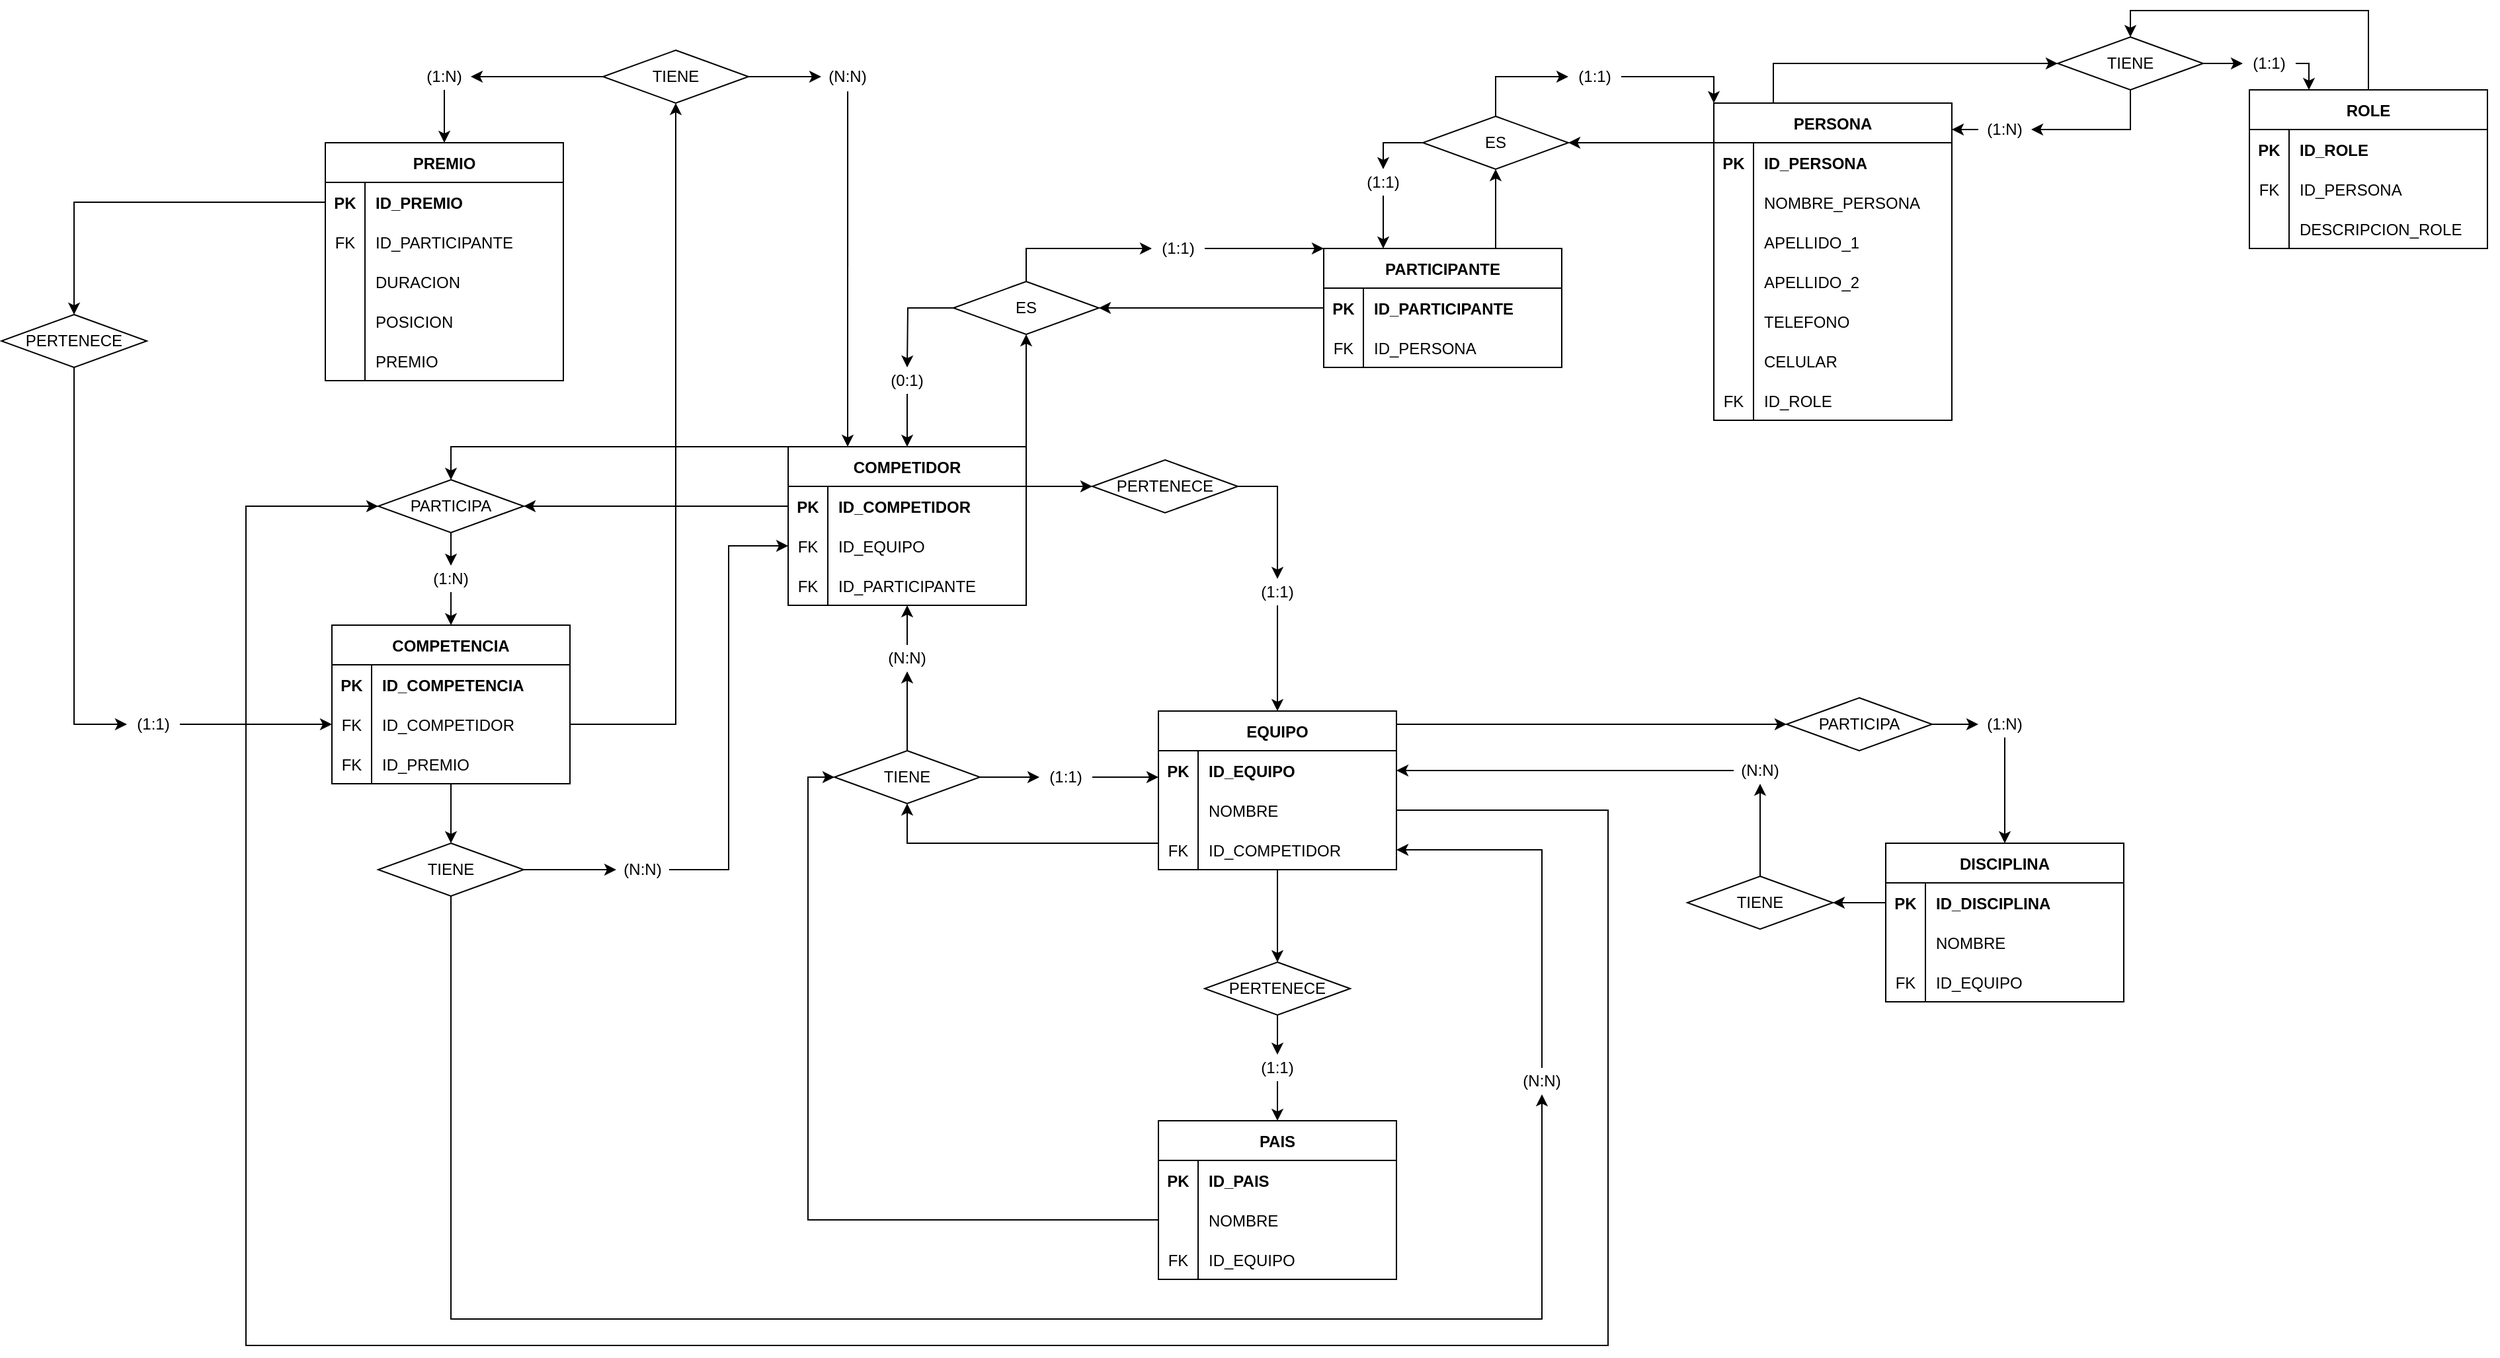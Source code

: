 <mxfile version="13.7.7" type="github">
  <diagram id="R2lEEEUBdFMjLlhIrx00" name="Page-1">
    <mxGraphModel dx="2885" dy="594" grid="1" gridSize="10" guides="1" tooltips="1" connect="1" arrows="1" fold="1" page="1" pageScale="1" pageWidth="850" pageHeight="1100" math="0" shadow="0" extFonts="Permanent Marker^https://fonts.googleapis.com/css?family=Permanent+Marker">
      <root>
        <mxCell id="0" />
        <mxCell id="1" parent="0" />
        <mxCell id="9WwzLHMiDXQMp7vU9lbK-16" style="edgeStyle=orthogonalEdgeStyle;rounded=0;orthogonalLoop=1;jettySize=auto;html=1;exitX=1;exitY=0.5;exitDx=0;exitDy=0;" edge="1" parent="1" source="9WwzLHMiDXQMp7vU9lbK-18" target="9WwzLHMiDXQMp7vU9lbK-20">
          <mxGeometry relative="1" as="geometry" />
        </mxCell>
        <mxCell id="9WwzLHMiDXQMp7vU9lbK-17" style="edgeStyle=orthogonalEdgeStyle;rounded=0;orthogonalLoop=1;jettySize=auto;html=1;entryX=1;entryY=0.5;entryDx=0;entryDy=0;" edge="1" parent="1" source="9WwzLHMiDXQMp7vU9lbK-18" target="9WwzLHMiDXQMp7vU9lbK-59">
          <mxGeometry relative="1" as="geometry">
            <Array as="points">
              <mxPoint x="335" y="130" />
            </Array>
          </mxGeometry>
        </mxCell>
        <mxCell id="9WwzLHMiDXQMp7vU9lbK-18" value="TIENE" style="rhombus;whiteSpace=wrap;html=1;rounded=0;sketch=0;shadow=0;" vertex="1" parent="1">
          <mxGeometry x="280" y="60" width="110" height="40" as="geometry" />
        </mxCell>
        <mxCell id="9WwzLHMiDXQMp7vU9lbK-19" style="edgeStyle=orthogonalEdgeStyle;rounded=0;orthogonalLoop=1;jettySize=auto;html=1;exitX=1;exitY=0.5;exitDx=0;exitDy=0;entryX=0.25;entryY=0;entryDx=0;entryDy=0;" edge="1" parent="1" source="9WwzLHMiDXQMp7vU9lbK-20" target="9WwzLHMiDXQMp7vU9lbK-23">
          <mxGeometry relative="1" as="geometry" />
        </mxCell>
        <mxCell id="9WwzLHMiDXQMp7vU9lbK-20" value="(1:1)" style="text;html=1;strokeColor=none;fillColor=none;align=center;verticalAlign=middle;whiteSpace=wrap;rounded=0;" vertex="1" parent="1">
          <mxGeometry x="420" y="70" width="40" height="20" as="geometry" />
        </mxCell>
        <mxCell id="9WwzLHMiDXQMp7vU9lbK-21" style="edgeStyle=orthogonalEdgeStyle;rounded=0;orthogonalLoop=1;jettySize=auto;html=1;exitX=0.25;exitY=0;exitDx=0;exitDy=0;entryX=0;entryY=0.5;entryDx=0;entryDy=0;" edge="1" parent="1" source="9WwzLHMiDXQMp7vU9lbK-35" target="9WwzLHMiDXQMp7vU9lbK-18">
          <mxGeometry relative="1" as="geometry">
            <mxPoint x="195" y="40" as="sourcePoint" />
            <mxPoint x="375" y="40" as="targetPoint" />
          </mxGeometry>
        </mxCell>
        <mxCell id="9WwzLHMiDXQMp7vU9lbK-22" style="edgeStyle=orthogonalEdgeStyle;rounded=0;orthogonalLoop=1;jettySize=auto;html=1;entryX=0.5;entryY=0;entryDx=0;entryDy=0;" edge="1" parent="1" source="9WwzLHMiDXQMp7vU9lbK-23" target="9WwzLHMiDXQMp7vU9lbK-18">
          <mxGeometry relative="1" as="geometry">
            <Array as="points">
              <mxPoint x="515" y="40" />
              <mxPoint x="335" y="40" />
            </Array>
          </mxGeometry>
        </mxCell>
        <mxCell id="9WwzLHMiDXQMp7vU9lbK-23" value="ROLE" style="shape=table;startSize=30;container=1;collapsible=1;childLayout=tableLayout;fixedRows=1;rowLines=0;fontStyle=1;align=center;resizeLast=1;" vertex="1" parent="1">
          <mxGeometry x="425" y="100" width="180" height="120" as="geometry" />
        </mxCell>
        <mxCell id="9WwzLHMiDXQMp7vU9lbK-24" value="" style="shape=partialRectangle;collapsible=0;dropTarget=0;pointerEvents=0;fillColor=none;top=0;left=0;bottom=1;right=0;points=[[0,0.5],[1,0.5]];portConstraint=eastwest;spacing=0;strokeColor=none;" vertex="1" parent="9WwzLHMiDXQMp7vU9lbK-23">
          <mxGeometry y="30" width="180" height="30" as="geometry" />
        </mxCell>
        <mxCell id="9WwzLHMiDXQMp7vU9lbK-25" value="PK" style="shape=partialRectangle;connectable=0;fillColor=none;top=0;left=0;bottom=0;right=0;fontStyle=1;overflow=hidden;" vertex="1" parent="9WwzLHMiDXQMp7vU9lbK-24">
          <mxGeometry width="30" height="30" as="geometry" />
        </mxCell>
        <mxCell id="9WwzLHMiDXQMp7vU9lbK-26" value="ID_ROLE" style="shape=partialRectangle;connectable=0;fillColor=none;top=0;left=0;bottom=0;right=0;align=left;spacingLeft=6;fontStyle=1;overflow=hidden;verticalAlign=middle;" vertex="1" parent="9WwzLHMiDXQMp7vU9lbK-24">
          <mxGeometry x="30" width="150" height="30" as="geometry" />
        </mxCell>
        <mxCell id="9WwzLHMiDXQMp7vU9lbK-27" value="" style="shape=partialRectangle;collapsible=0;dropTarget=0;pointerEvents=0;fillColor=none;top=0;left=0;bottom=0;right=0;points=[[0,0.5],[1,0.5]];portConstraint=eastwest;" vertex="1" parent="9WwzLHMiDXQMp7vU9lbK-23">
          <mxGeometry y="60" width="180" height="30" as="geometry" />
        </mxCell>
        <mxCell id="9WwzLHMiDXQMp7vU9lbK-28" value="FK" style="shape=partialRectangle;connectable=0;fillColor=none;top=0;left=0;bottom=0;right=0;editable=1;overflow=hidden;" vertex="1" parent="9WwzLHMiDXQMp7vU9lbK-27">
          <mxGeometry width="30" height="30" as="geometry" />
        </mxCell>
        <mxCell id="9WwzLHMiDXQMp7vU9lbK-29" value="ID_PERSONA" style="shape=partialRectangle;connectable=0;fillColor=none;top=0;left=0;bottom=0;right=0;align=left;spacingLeft=6;overflow=hidden;" vertex="1" parent="9WwzLHMiDXQMp7vU9lbK-27">
          <mxGeometry x="30" width="150" height="30" as="geometry" />
        </mxCell>
        <mxCell id="9WwzLHMiDXQMp7vU9lbK-30" value="" style="shape=partialRectangle;collapsible=0;dropTarget=0;pointerEvents=0;fillColor=none;top=0;left=0;bottom=0;right=0;points=[[0,0.5],[1,0.5]];portConstraint=eastwest;" vertex="1" parent="9WwzLHMiDXQMp7vU9lbK-23">
          <mxGeometry y="90" width="180" height="30" as="geometry" />
        </mxCell>
        <mxCell id="9WwzLHMiDXQMp7vU9lbK-31" value="" style="shape=partialRectangle;connectable=0;fillColor=none;top=0;left=0;bottom=0;right=0;editable=1;overflow=hidden;" vertex="1" parent="9WwzLHMiDXQMp7vU9lbK-30">
          <mxGeometry width="30" height="30" as="geometry" />
        </mxCell>
        <mxCell id="9WwzLHMiDXQMp7vU9lbK-32" value="DESCRIPCION_ROLE" style="shape=partialRectangle;connectable=0;fillColor=none;top=0;left=0;bottom=0;right=0;align=left;spacingLeft=6;overflow=hidden;" vertex="1" parent="9WwzLHMiDXQMp7vU9lbK-30">
          <mxGeometry x="30" width="150" height="30" as="geometry" />
        </mxCell>
        <mxCell id="9WwzLHMiDXQMp7vU9lbK-33" style="edgeStyle=orthogonalEdgeStyle;rounded=0;orthogonalLoop=1;jettySize=auto;html=1;exitX=1;exitY=0.5;exitDx=0;exitDy=0;" edge="1" parent="9WwzLHMiDXQMp7vU9lbK-23" source="9WwzLHMiDXQMp7vU9lbK-30" target="9WwzLHMiDXQMp7vU9lbK-30">
          <mxGeometry relative="1" as="geometry" />
        </mxCell>
        <mxCell id="9WwzLHMiDXQMp7vU9lbK-35" value="PERSONA" style="shape=table;startSize=30;container=1;collapsible=1;childLayout=tableLayout;fixedRows=1;rowLines=0;fontStyle=1;align=center;resizeLast=1;" vertex="1" parent="1">
          <mxGeometry x="20" y="110" width="180" height="240" as="geometry" />
        </mxCell>
        <mxCell id="9WwzLHMiDXQMp7vU9lbK-36" value="" style="shape=partialRectangle;collapsible=0;dropTarget=0;pointerEvents=0;fillColor=none;top=0;left=0;bottom=1;right=0;points=[[0,0.5],[1,0.5]];portConstraint=eastwest;spacing=0;strokeColor=none;" vertex="1" parent="9WwzLHMiDXQMp7vU9lbK-35">
          <mxGeometry y="30" width="180" height="30" as="geometry" />
        </mxCell>
        <mxCell id="9WwzLHMiDXQMp7vU9lbK-37" value="PK" style="shape=partialRectangle;connectable=0;fillColor=none;top=0;left=0;bottom=0;right=0;fontStyle=1;overflow=hidden;" vertex="1" parent="9WwzLHMiDXQMp7vU9lbK-36">
          <mxGeometry width="30" height="30" as="geometry" />
        </mxCell>
        <mxCell id="9WwzLHMiDXQMp7vU9lbK-38" value="ID_PERSONA" style="shape=partialRectangle;connectable=0;fillColor=none;top=0;left=0;bottom=0;right=0;align=left;spacingLeft=6;fontStyle=1;overflow=hidden;verticalAlign=middle;" vertex="1" parent="9WwzLHMiDXQMp7vU9lbK-36">
          <mxGeometry x="30" width="150" height="30" as="geometry" />
        </mxCell>
        <mxCell id="9WwzLHMiDXQMp7vU9lbK-39" value="" style="shape=partialRectangle;collapsible=0;dropTarget=0;pointerEvents=0;fillColor=none;top=0;left=0;bottom=0;right=0;points=[[0,0.5],[1,0.5]];portConstraint=eastwest;" vertex="1" parent="9WwzLHMiDXQMp7vU9lbK-35">
          <mxGeometry y="60" width="180" height="30" as="geometry" />
        </mxCell>
        <mxCell id="9WwzLHMiDXQMp7vU9lbK-40" value="" style="shape=partialRectangle;connectable=0;fillColor=none;top=0;left=0;bottom=0;right=0;editable=1;overflow=hidden;" vertex="1" parent="9WwzLHMiDXQMp7vU9lbK-39">
          <mxGeometry width="30" height="30" as="geometry" />
        </mxCell>
        <mxCell id="9WwzLHMiDXQMp7vU9lbK-41" value="NOMBRE_PERSONA" style="shape=partialRectangle;connectable=0;fillColor=none;top=0;left=0;bottom=0;right=0;align=left;spacingLeft=6;overflow=hidden;" vertex="1" parent="9WwzLHMiDXQMp7vU9lbK-39">
          <mxGeometry x="30" width="150" height="30" as="geometry" />
        </mxCell>
        <mxCell id="9WwzLHMiDXQMp7vU9lbK-42" value="" style="shape=partialRectangle;collapsible=0;dropTarget=0;pointerEvents=0;fillColor=none;top=0;left=0;bottom=0;right=0;points=[[0,0.5],[1,0.5]];portConstraint=eastwest;" vertex="1" parent="9WwzLHMiDXQMp7vU9lbK-35">
          <mxGeometry y="90" width="180" height="30" as="geometry" />
        </mxCell>
        <mxCell id="9WwzLHMiDXQMp7vU9lbK-43" value="" style="shape=partialRectangle;connectable=0;fillColor=none;top=0;left=0;bottom=0;right=0;editable=1;overflow=hidden;" vertex="1" parent="9WwzLHMiDXQMp7vU9lbK-42">
          <mxGeometry width="30" height="30" as="geometry" />
        </mxCell>
        <mxCell id="9WwzLHMiDXQMp7vU9lbK-44" value="APELLIDO_1" style="shape=partialRectangle;connectable=0;fillColor=none;top=0;left=0;bottom=0;right=0;align=left;spacingLeft=6;overflow=hidden;" vertex="1" parent="9WwzLHMiDXQMp7vU9lbK-42">
          <mxGeometry x="30" width="150" height="30" as="geometry" />
        </mxCell>
        <mxCell id="9WwzLHMiDXQMp7vU9lbK-45" style="edgeStyle=orthogonalEdgeStyle;rounded=0;orthogonalLoop=1;jettySize=auto;html=1;exitX=1;exitY=0.5;exitDx=0;exitDy=0;" edge="1" parent="9WwzLHMiDXQMp7vU9lbK-35" source="9WwzLHMiDXQMp7vU9lbK-42" target="9WwzLHMiDXQMp7vU9lbK-42">
          <mxGeometry relative="1" as="geometry" />
        </mxCell>
        <mxCell id="9WwzLHMiDXQMp7vU9lbK-46" value="" style="shape=partialRectangle;collapsible=0;dropTarget=0;pointerEvents=0;fillColor=none;top=0;left=0;bottom=0;right=0;points=[[0,0.5],[1,0.5]];portConstraint=eastwest;" vertex="1" parent="9WwzLHMiDXQMp7vU9lbK-35">
          <mxGeometry y="120" width="180" height="30" as="geometry" />
        </mxCell>
        <mxCell id="9WwzLHMiDXQMp7vU9lbK-47" value="" style="shape=partialRectangle;connectable=0;fillColor=none;top=0;left=0;bottom=0;right=0;editable=1;overflow=hidden;" vertex="1" parent="9WwzLHMiDXQMp7vU9lbK-46">
          <mxGeometry width="30" height="30" as="geometry" />
        </mxCell>
        <mxCell id="9WwzLHMiDXQMp7vU9lbK-48" value="APELLIDO_2" style="shape=partialRectangle;connectable=0;fillColor=none;top=0;left=0;bottom=0;right=0;align=left;spacingLeft=6;overflow=hidden;" vertex="1" parent="9WwzLHMiDXQMp7vU9lbK-46">
          <mxGeometry x="30" width="150" height="30" as="geometry" />
        </mxCell>
        <mxCell id="9WwzLHMiDXQMp7vU9lbK-49" value="" style="shape=partialRectangle;collapsible=0;dropTarget=0;pointerEvents=0;fillColor=none;top=0;left=0;bottom=0;right=0;points=[[0,0.5],[1,0.5]];portConstraint=eastwest;" vertex="1" parent="9WwzLHMiDXQMp7vU9lbK-35">
          <mxGeometry y="150" width="180" height="30" as="geometry" />
        </mxCell>
        <mxCell id="9WwzLHMiDXQMp7vU9lbK-50" value="" style="shape=partialRectangle;connectable=0;fillColor=none;top=0;left=0;bottom=0;right=0;editable=1;overflow=hidden;" vertex="1" parent="9WwzLHMiDXQMp7vU9lbK-49">
          <mxGeometry width="30" height="30" as="geometry" />
        </mxCell>
        <mxCell id="9WwzLHMiDXQMp7vU9lbK-51" value="TELEFONO" style="shape=partialRectangle;connectable=0;fillColor=none;top=0;left=0;bottom=0;right=0;align=left;spacingLeft=6;overflow=hidden;" vertex="1" parent="9WwzLHMiDXQMp7vU9lbK-49">
          <mxGeometry x="30" width="150" height="30" as="geometry" />
        </mxCell>
        <mxCell id="9WwzLHMiDXQMp7vU9lbK-52" value="" style="shape=partialRectangle;collapsible=0;dropTarget=0;pointerEvents=0;fillColor=none;top=0;left=0;bottom=0;right=0;points=[[0,0.5],[1,0.5]];portConstraint=eastwest;" vertex="1" parent="9WwzLHMiDXQMp7vU9lbK-35">
          <mxGeometry y="180" width="180" height="30" as="geometry" />
        </mxCell>
        <mxCell id="9WwzLHMiDXQMp7vU9lbK-53" value="" style="shape=partialRectangle;connectable=0;fillColor=none;top=0;left=0;bottom=0;right=0;editable=1;overflow=hidden;" vertex="1" parent="9WwzLHMiDXQMp7vU9lbK-52">
          <mxGeometry width="30" height="30" as="geometry" />
        </mxCell>
        <mxCell id="9WwzLHMiDXQMp7vU9lbK-54" value="CELULAR" style="shape=partialRectangle;connectable=0;fillColor=none;top=0;left=0;bottom=0;right=0;align=left;spacingLeft=6;overflow=hidden;" vertex="1" parent="9WwzLHMiDXQMp7vU9lbK-52">
          <mxGeometry x="30" width="150" height="30" as="geometry" />
        </mxCell>
        <mxCell id="9WwzLHMiDXQMp7vU9lbK-55" value="" style="shape=partialRectangle;collapsible=0;dropTarget=0;pointerEvents=0;fillColor=none;top=0;left=0;bottom=0;right=0;points=[[0,0.5],[1,0.5]];portConstraint=eastwest;" vertex="1" parent="9WwzLHMiDXQMp7vU9lbK-35">
          <mxGeometry y="210" width="180" height="30" as="geometry" />
        </mxCell>
        <mxCell id="9WwzLHMiDXQMp7vU9lbK-56" value="FK" style="shape=partialRectangle;connectable=0;fillColor=none;top=0;left=0;bottom=0;right=0;editable=1;overflow=hidden;" vertex="1" parent="9WwzLHMiDXQMp7vU9lbK-55">
          <mxGeometry width="30" height="30" as="geometry" />
        </mxCell>
        <mxCell id="9WwzLHMiDXQMp7vU9lbK-57" value="ID_ROLE" style="shape=partialRectangle;connectable=0;fillColor=none;top=0;left=0;bottom=0;right=0;align=left;spacingLeft=6;overflow=hidden;" vertex="1" parent="9WwzLHMiDXQMp7vU9lbK-55">
          <mxGeometry x="30" width="150" height="30" as="geometry" />
        </mxCell>
        <mxCell id="9WwzLHMiDXQMp7vU9lbK-58" style="edgeStyle=orthogonalEdgeStyle;rounded=0;orthogonalLoop=1;jettySize=auto;html=1;entryX=0.998;entryY=0.084;entryDx=0;entryDy=0;entryPerimeter=0;" edge="1" parent="1" source="9WwzLHMiDXQMp7vU9lbK-59" target="9WwzLHMiDXQMp7vU9lbK-35">
          <mxGeometry relative="1" as="geometry" />
        </mxCell>
        <mxCell id="9WwzLHMiDXQMp7vU9lbK-59" value="(1:N)" style="text;html=1;strokeColor=none;fillColor=none;align=center;verticalAlign=middle;whiteSpace=wrap;rounded=0;" vertex="1" parent="1">
          <mxGeometry x="220" y="120" width="40" height="20" as="geometry" />
        </mxCell>
        <mxCell id="9WwzLHMiDXQMp7vU9lbK-433" style="edgeStyle=orthogonalEdgeStyle;rounded=0;orthogonalLoop=1;jettySize=auto;html=1;entryX=0;entryY=0.5;entryDx=0;entryDy=0;" edge="1" parent="1" source="9WwzLHMiDXQMp7vU9lbK-429" target="9WwzLHMiDXQMp7vU9lbK-432">
          <mxGeometry relative="1" as="geometry" />
        </mxCell>
        <mxCell id="9WwzLHMiDXQMp7vU9lbK-436" style="edgeStyle=orthogonalEdgeStyle;rounded=0;orthogonalLoop=1;jettySize=auto;html=1;exitX=0;exitY=0.5;exitDx=0;exitDy=0;entryX=0.5;entryY=0;entryDx=0;entryDy=0;" edge="1" parent="1" source="9WwzLHMiDXQMp7vU9lbK-429" target="9WwzLHMiDXQMp7vU9lbK-435">
          <mxGeometry relative="1" as="geometry">
            <Array as="points">
              <mxPoint x="-230" y="140" />
              <mxPoint x="-230" y="160" />
            </Array>
          </mxGeometry>
        </mxCell>
        <mxCell id="9WwzLHMiDXQMp7vU9lbK-429" value="ES" style="rhombus;whiteSpace=wrap;html=1;rounded=0;sketch=0;shadow=0;" vertex="1" parent="1">
          <mxGeometry x="-200" y="120" width="110" height="40" as="geometry" />
        </mxCell>
        <mxCell id="9WwzLHMiDXQMp7vU9lbK-431" style="edgeStyle=orthogonalEdgeStyle;rounded=0;orthogonalLoop=1;jettySize=auto;html=1;exitX=0.5;exitY=0;exitDx=0;exitDy=0;entryX=0.5;entryY=1;entryDx=0;entryDy=0;" edge="1" parent="1" source="9WwzLHMiDXQMp7vU9lbK-379" target="9WwzLHMiDXQMp7vU9lbK-429">
          <mxGeometry relative="1" as="geometry">
            <Array as="points">
              <mxPoint x="-145" y="220" />
            </Array>
          </mxGeometry>
        </mxCell>
        <mxCell id="9WwzLHMiDXQMp7vU9lbK-434" style="edgeStyle=orthogonalEdgeStyle;rounded=0;orthogonalLoop=1;jettySize=auto;html=1;exitX=1;exitY=0.5;exitDx=0;exitDy=0;entryX=0;entryY=0;entryDx=0;entryDy=0;" edge="1" parent="1" source="9WwzLHMiDXQMp7vU9lbK-432" target="9WwzLHMiDXQMp7vU9lbK-35">
          <mxGeometry relative="1" as="geometry">
            <mxPoint x="-40" y="120" as="targetPoint" />
            <Array as="points">
              <mxPoint x="20" y="90" />
            </Array>
          </mxGeometry>
        </mxCell>
        <mxCell id="9WwzLHMiDXQMp7vU9lbK-432" value="(1:1)" style="text;html=1;strokeColor=none;fillColor=none;align=center;verticalAlign=middle;whiteSpace=wrap;rounded=0;" vertex="1" parent="1">
          <mxGeometry x="-90" y="80" width="40" height="20" as="geometry" />
        </mxCell>
        <mxCell id="9WwzLHMiDXQMp7vU9lbK-531" style="edgeStyle=orthogonalEdgeStyle;rounded=0;orthogonalLoop=1;jettySize=auto;html=1;exitX=0;exitY=0;exitDx=0;exitDy=0;entryX=0.5;entryY=0;entryDx=0;entryDy=0;" edge="1" parent="1" source="9WwzLHMiDXQMp7vU9lbK-332" target="9WwzLHMiDXQMp7vU9lbK-488">
          <mxGeometry relative="1" as="geometry">
            <Array as="points">
              <mxPoint x="-935" y="370" />
            </Array>
          </mxGeometry>
        </mxCell>
        <mxCell id="9WwzLHMiDXQMp7vU9lbK-379" value="PARTICIPANTE" style="shape=table;startSize=30;container=1;collapsible=1;childLayout=tableLayout;fixedRows=1;rowLines=0;fontStyle=1;align=center;resizeLast=1;" vertex="1" parent="1">
          <mxGeometry x="-275" y="220" width="180" height="90" as="geometry" />
        </mxCell>
        <mxCell id="9WwzLHMiDXQMp7vU9lbK-380" value="" style="shape=partialRectangle;collapsible=0;dropTarget=0;pointerEvents=0;fillColor=none;top=0;left=0;bottom=1;right=0;points=[[0,0.5],[1,0.5]];portConstraint=eastwest;spacing=0;strokeColor=none;" vertex="1" parent="9WwzLHMiDXQMp7vU9lbK-379">
          <mxGeometry y="30" width="180" height="30" as="geometry" />
        </mxCell>
        <mxCell id="9WwzLHMiDXQMp7vU9lbK-381" value="PK" style="shape=partialRectangle;connectable=0;fillColor=none;top=0;left=0;bottom=0;right=0;fontStyle=1;overflow=hidden;" vertex="1" parent="9WwzLHMiDXQMp7vU9lbK-380">
          <mxGeometry width="30" height="30" as="geometry" />
        </mxCell>
        <mxCell id="9WwzLHMiDXQMp7vU9lbK-382" value="ID_PARTICIPANTE" style="shape=partialRectangle;connectable=0;fillColor=none;top=0;left=0;bottom=0;right=0;align=left;spacingLeft=6;fontStyle=1;overflow=hidden;verticalAlign=middle;" vertex="1" parent="9WwzLHMiDXQMp7vU9lbK-380">
          <mxGeometry x="30" width="150" height="30" as="geometry" />
        </mxCell>
        <mxCell id="9WwzLHMiDXQMp7vU9lbK-386" style="edgeStyle=orthogonalEdgeStyle;rounded=0;orthogonalLoop=1;jettySize=auto;html=1;exitX=1;exitY=0.5;exitDx=0;exitDy=0;" edge="1" parent="9WwzLHMiDXQMp7vU9lbK-379">
          <mxGeometry relative="1" as="geometry">
            <mxPoint x="180" y="105" as="sourcePoint" />
            <mxPoint x="180" y="105" as="targetPoint" />
          </mxGeometry>
        </mxCell>
        <mxCell id="9WwzLHMiDXQMp7vU9lbK-387" value="" style="shape=partialRectangle;collapsible=0;dropTarget=0;pointerEvents=0;fillColor=none;top=0;left=0;bottom=0;right=0;points=[[0,0.5],[1,0.5]];portConstraint=eastwest;" vertex="1" parent="9WwzLHMiDXQMp7vU9lbK-379">
          <mxGeometry y="60" width="180" height="30" as="geometry" />
        </mxCell>
        <mxCell id="9WwzLHMiDXQMp7vU9lbK-388" value="FK" style="shape=partialRectangle;connectable=0;fillColor=none;top=0;left=0;bottom=0;right=0;editable=1;overflow=hidden;" vertex="1" parent="9WwzLHMiDXQMp7vU9lbK-387">
          <mxGeometry width="30" height="30" as="geometry" />
        </mxCell>
        <mxCell id="9WwzLHMiDXQMp7vU9lbK-389" value="ID_PERSONA" style="shape=partialRectangle;connectable=0;fillColor=none;top=0;left=0;bottom=0;right=0;align=left;spacingLeft=6;overflow=hidden;" vertex="1" parent="9WwzLHMiDXQMp7vU9lbK-387">
          <mxGeometry x="30" width="150" height="30" as="geometry" />
        </mxCell>
        <mxCell id="9WwzLHMiDXQMp7vU9lbK-536" style="edgeStyle=orthogonalEdgeStyle;rounded=0;orthogonalLoop=1;jettySize=auto;html=1;exitX=1;exitY=0;exitDx=0;exitDy=0;entryX=0.5;entryY=1;entryDx=0;entryDy=0;" edge="1" parent="1" source="9WwzLHMiDXQMp7vU9lbK-332" target="9WwzLHMiDXQMp7vU9lbK-466">
          <mxGeometry relative="1" as="geometry" />
        </mxCell>
        <mxCell id="9WwzLHMiDXQMp7vU9lbK-332" value="COMPETIDOR" style="shape=table;startSize=30;container=1;collapsible=1;childLayout=tableLayout;fixedRows=1;rowLines=0;fontStyle=1;align=center;resizeLast=1;" vertex="1" parent="1">
          <mxGeometry x="-680" y="370" width="180" height="120" as="geometry" />
        </mxCell>
        <mxCell id="9WwzLHMiDXQMp7vU9lbK-333" value="" style="shape=partialRectangle;collapsible=0;dropTarget=0;pointerEvents=0;fillColor=none;top=0;left=0;bottom=1;right=0;points=[[0,0.5],[1,0.5]];portConstraint=eastwest;spacing=0;strokeColor=none;" vertex="1" parent="9WwzLHMiDXQMp7vU9lbK-332">
          <mxGeometry y="30" width="180" height="30" as="geometry" />
        </mxCell>
        <mxCell id="9WwzLHMiDXQMp7vU9lbK-334" value="PK" style="shape=partialRectangle;connectable=0;fillColor=none;top=0;left=0;bottom=0;right=0;fontStyle=1;overflow=hidden;" vertex="1" parent="9WwzLHMiDXQMp7vU9lbK-333">
          <mxGeometry width="30" height="30" as="geometry" />
        </mxCell>
        <mxCell id="9WwzLHMiDXQMp7vU9lbK-335" value="ID_COMPETIDOR" style="shape=partialRectangle;connectable=0;fillColor=none;top=0;left=0;bottom=0;right=0;align=left;spacingLeft=6;fontStyle=1;overflow=hidden;verticalAlign=middle;" vertex="1" parent="9WwzLHMiDXQMp7vU9lbK-333">
          <mxGeometry x="30" width="150" height="30" as="geometry" />
        </mxCell>
        <mxCell id="9WwzLHMiDXQMp7vU9lbK-336" value="" style="shape=partialRectangle;collapsible=0;dropTarget=0;pointerEvents=0;fillColor=none;top=0;left=0;bottom=0;right=0;points=[[0,0.5],[1,0.5]];portConstraint=eastwest;" vertex="1" parent="9WwzLHMiDXQMp7vU9lbK-332">
          <mxGeometry y="60" width="180" height="30" as="geometry" />
        </mxCell>
        <mxCell id="9WwzLHMiDXQMp7vU9lbK-337" value="FK" style="shape=partialRectangle;connectable=0;fillColor=none;top=0;left=0;bottom=0;right=0;editable=1;overflow=hidden;" vertex="1" parent="9WwzLHMiDXQMp7vU9lbK-336">
          <mxGeometry width="30" height="30" as="geometry" />
        </mxCell>
        <mxCell id="9WwzLHMiDXQMp7vU9lbK-338" value="ID_EQUIPO" style="shape=partialRectangle;connectable=0;fillColor=none;top=0;left=0;bottom=0;right=0;align=left;spacingLeft=6;overflow=hidden;" vertex="1" parent="9WwzLHMiDXQMp7vU9lbK-336">
          <mxGeometry x="30" width="150" height="30" as="geometry" />
        </mxCell>
        <mxCell id="9WwzLHMiDXQMp7vU9lbK-339" value="" style="shape=partialRectangle;collapsible=0;dropTarget=0;pointerEvents=0;fillColor=none;top=0;left=0;bottom=0;right=0;points=[[0,0.5],[1,0.5]];portConstraint=eastwest;" vertex="1" parent="9WwzLHMiDXQMp7vU9lbK-332">
          <mxGeometry y="90" width="180" height="30" as="geometry" />
        </mxCell>
        <mxCell id="9WwzLHMiDXQMp7vU9lbK-340" value="FK" style="shape=partialRectangle;connectable=0;fillColor=none;top=0;left=0;bottom=0;right=0;editable=1;overflow=hidden;" vertex="1" parent="9WwzLHMiDXQMp7vU9lbK-339">
          <mxGeometry width="30" height="30" as="geometry" />
        </mxCell>
        <mxCell id="9WwzLHMiDXQMp7vU9lbK-341" value="ID_PARTICIPANTE" style="shape=partialRectangle;connectable=0;fillColor=none;top=0;left=0;bottom=0;right=0;align=left;spacingLeft=6;overflow=hidden;" vertex="1" parent="9WwzLHMiDXQMp7vU9lbK-339">
          <mxGeometry x="30" width="150" height="30" as="geometry" />
        </mxCell>
        <mxCell id="9WwzLHMiDXQMp7vU9lbK-342" style="edgeStyle=orthogonalEdgeStyle;rounded=0;orthogonalLoop=1;jettySize=auto;html=1;exitX=1;exitY=0.5;exitDx=0;exitDy=0;" edge="1" parent="9WwzLHMiDXQMp7vU9lbK-332" source="9WwzLHMiDXQMp7vU9lbK-339" target="9WwzLHMiDXQMp7vU9lbK-339">
          <mxGeometry relative="1" as="geometry" />
        </mxCell>
        <mxCell id="9WwzLHMiDXQMp7vU9lbK-495" style="edgeStyle=orthogonalEdgeStyle;rounded=0;orthogonalLoop=1;jettySize=auto;html=1;entryX=0.5;entryY=0;entryDx=0;entryDy=0;" edge="1" parent="1" source="9WwzLHMiDXQMp7vU9lbK-390" target="9WwzLHMiDXQMp7vU9lbK-494">
          <mxGeometry relative="1" as="geometry" />
        </mxCell>
        <mxCell id="9WwzLHMiDXQMp7vU9lbK-390" value="COMPETENCIA" style="shape=table;startSize=30;container=1;collapsible=1;childLayout=tableLayout;fixedRows=1;rowLines=0;fontStyle=1;align=center;resizeLast=1;" vertex="1" parent="1">
          <mxGeometry x="-1025" y="505" width="180" height="120" as="geometry" />
        </mxCell>
        <mxCell id="9WwzLHMiDXQMp7vU9lbK-391" value="" style="shape=partialRectangle;collapsible=0;dropTarget=0;pointerEvents=0;fillColor=none;top=0;left=0;bottom=1;right=0;points=[[0,0.5],[1,0.5]];portConstraint=eastwest;spacing=0;strokeColor=none;" vertex="1" parent="9WwzLHMiDXQMp7vU9lbK-390">
          <mxGeometry y="30" width="180" height="30" as="geometry" />
        </mxCell>
        <mxCell id="9WwzLHMiDXQMp7vU9lbK-392" value="PK" style="shape=partialRectangle;connectable=0;fillColor=none;top=0;left=0;bottom=0;right=0;fontStyle=1;overflow=hidden;" vertex="1" parent="9WwzLHMiDXQMp7vU9lbK-391">
          <mxGeometry width="30" height="30" as="geometry" />
        </mxCell>
        <mxCell id="9WwzLHMiDXQMp7vU9lbK-393" value="ID_COMPETENCIA" style="shape=partialRectangle;connectable=0;fillColor=none;top=0;left=0;bottom=0;right=0;align=left;spacingLeft=6;fontStyle=1;overflow=hidden;verticalAlign=middle;" vertex="1" parent="9WwzLHMiDXQMp7vU9lbK-391">
          <mxGeometry x="30" width="150" height="30" as="geometry" />
        </mxCell>
        <mxCell id="9WwzLHMiDXQMp7vU9lbK-394" value="" style="shape=partialRectangle;collapsible=0;dropTarget=0;pointerEvents=0;fillColor=none;top=0;left=0;bottom=0;right=0;points=[[0,0.5],[1,0.5]];portConstraint=eastwest;" vertex="1" parent="9WwzLHMiDXQMp7vU9lbK-390">
          <mxGeometry y="60" width="180" height="30" as="geometry" />
        </mxCell>
        <mxCell id="9WwzLHMiDXQMp7vU9lbK-395" value="FK" style="shape=partialRectangle;connectable=0;fillColor=none;top=0;left=0;bottom=0;right=0;editable=1;overflow=hidden;" vertex="1" parent="9WwzLHMiDXQMp7vU9lbK-394">
          <mxGeometry width="30" height="30" as="geometry" />
        </mxCell>
        <mxCell id="9WwzLHMiDXQMp7vU9lbK-396" value="ID_COMPETIDOR" style="shape=partialRectangle;connectable=0;fillColor=none;top=0;left=0;bottom=0;right=0;align=left;spacingLeft=6;overflow=hidden;" vertex="1" parent="9WwzLHMiDXQMp7vU9lbK-394">
          <mxGeometry x="30" width="150" height="30" as="geometry" />
        </mxCell>
        <mxCell id="9WwzLHMiDXQMp7vU9lbK-397" style="edgeStyle=orthogonalEdgeStyle;rounded=0;orthogonalLoop=1;jettySize=auto;html=1;exitX=1;exitY=0.5;exitDx=0;exitDy=0;" edge="1" parent="9WwzLHMiDXQMp7vU9lbK-390">
          <mxGeometry relative="1" as="geometry">
            <mxPoint x="180" y="105" as="sourcePoint" />
            <mxPoint x="180" y="105" as="targetPoint" />
          </mxGeometry>
        </mxCell>
        <mxCell id="9WwzLHMiDXQMp7vU9lbK-532" value="" style="shape=partialRectangle;collapsible=0;dropTarget=0;pointerEvents=0;fillColor=none;top=0;left=0;bottom=0;right=0;points=[[0,0.5],[1,0.5]];portConstraint=eastwest;" vertex="1" parent="9WwzLHMiDXQMp7vU9lbK-390">
          <mxGeometry y="90" width="180" height="30" as="geometry" />
        </mxCell>
        <mxCell id="9WwzLHMiDXQMp7vU9lbK-533" value="FK" style="shape=partialRectangle;connectable=0;fillColor=none;top=0;left=0;bottom=0;right=0;editable=1;overflow=hidden;" vertex="1" parent="9WwzLHMiDXQMp7vU9lbK-532">
          <mxGeometry width="30" height="30" as="geometry" />
        </mxCell>
        <mxCell id="9WwzLHMiDXQMp7vU9lbK-534" value="ID_PREMIO" style="shape=partialRectangle;connectable=0;fillColor=none;top=0;left=0;bottom=0;right=0;align=left;spacingLeft=6;overflow=hidden;" vertex="1" parent="9WwzLHMiDXQMp7vU9lbK-532">
          <mxGeometry x="30" width="150" height="30" as="geometry" />
        </mxCell>
        <mxCell id="9WwzLHMiDXQMp7vU9lbK-437" style="edgeStyle=orthogonalEdgeStyle;rounded=0;orthogonalLoop=1;jettySize=auto;html=1;exitX=0.5;exitY=1;exitDx=0;exitDy=0;" edge="1" parent="1" source="9WwzLHMiDXQMp7vU9lbK-435">
          <mxGeometry relative="1" as="geometry">
            <mxPoint x="-230" y="220" as="targetPoint" />
          </mxGeometry>
        </mxCell>
        <mxCell id="9WwzLHMiDXQMp7vU9lbK-435" value="(1:1)" style="text;html=1;strokeColor=none;fillColor=none;align=center;verticalAlign=middle;whiteSpace=wrap;rounded=0;" vertex="1" parent="1">
          <mxGeometry x="-250" y="160" width="40" height="20" as="geometry" />
        </mxCell>
        <mxCell id="9WwzLHMiDXQMp7vU9lbK-438" style="edgeStyle=orthogonalEdgeStyle;rounded=0;orthogonalLoop=1;jettySize=auto;html=1;entryX=1;entryY=0.5;entryDx=0;entryDy=0;" edge="1" parent="1" target="9WwzLHMiDXQMp7vU9lbK-429">
          <mxGeometry relative="1" as="geometry">
            <mxPoint x="20" y="140" as="sourcePoint" />
            <Array as="points">
              <mxPoint x="20" y="140" />
            </Array>
          </mxGeometry>
        </mxCell>
        <mxCell id="9WwzLHMiDXQMp7vU9lbK-458" style="edgeStyle=orthogonalEdgeStyle;rounded=0;orthogonalLoop=1;jettySize=auto;html=1;exitX=0;exitY=0.5;exitDx=0;exitDy=0;entryX=0.5;entryY=1;entryDx=0;entryDy=0;" edge="1" parent="1" source="9WwzLHMiDXQMp7vU9lbK-446" target="9WwzLHMiDXQMp7vU9lbK-454">
          <mxGeometry relative="1" as="geometry">
            <Array as="points">
              <mxPoint x="-400" y="670" />
              <mxPoint x="-590" y="670" />
            </Array>
          </mxGeometry>
        </mxCell>
        <mxCell id="9WwzLHMiDXQMp7vU9lbK-475" style="edgeStyle=orthogonalEdgeStyle;rounded=0;orthogonalLoop=1;jettySize=auto;html=1;entryX=0.5;entryY=1;entryDx=0;entryDy=0;entryPerimeter=0;" edge="1" parent="1" source="9WwzLHMiDXQMp7vU9lbK-453" target="9WwzLHMiDXQMp7vU9lbK-339">
          <mxGeometry relative="1" as="geometry" />
        </mxCell>
        <mxCell id="9WwzLHMiDXQMp7vU9lbK-453" value="(N:N)" style="text;html=1;strokeColor=none;fillColor=none;align=center;verticalAlign=middle;whiteSpace=wrap;rounded=0;" vertex="1" parent="1">
          <mxGeometry x="-610" y="520" width="40" height="20" as="geometry" />
        </mxCell>
        <mxCell id="9WwzLHMiDXQMp7vU9lbK-474" style="edgeStyle=orthogonalEdgeStyle;rounded=0;orthogonalLoop=1;jettySize=auto;html=1;" edge="1" parent="1" source="9WwzLHMiDXQMp7vU9lbK-454" target="9WwzLHMiDXQMp7vU9lbK-453">
          <mxGeometry relative="1" as="geometry" />
        </mxCell>
        <mxCell id="9WwzLHMiDXQMp7vU9lbK-486" style="edgeStyle=orthogonalEdgeStyle;rounded=0;orthogonalLoop=1;jettySize=auto;html=1;" edge="1" parent="1" source="9WwzLHMiDXQMp7vU9lbK-454" target="9WwzLHMiDXQMp7vU9lbK-485">
          <mxGeometry relative="1" as="geometry" />
        </mxCell>
        <mxCell id="9WwzLHMiDXQMp7vU9lbK-454" value="TIENE" style="rhombus;whiteSpace=wrap;html=1;rounded=0;sketch=0;shadow=0;" vertex="1" parent="1">
          <mxGeometry x="-645" y="600" width="110" height="40" as="geometry" />
        </mxCell>
        <mxCell id="9WwzLHMiDXQMp7vU9lbK-464" style="edgeStyle=orthogonalEdgeStyle;rounded=0;orthogonalLoop=1;jettySize=auto;html=1;entryX=0.5;entryY=0;entryDx=0;entryDy=0;" edge="1" parent="1" source="9WwzLHMiDXQMp7vU9lbK-461" target="9WwzLHMiDXQMp7vU9lbK-463">
          <mxGeometry relative="1" as="geometry" />
        </mxCell>
        <mxCell id="9WwzLHMiDXQMp7vU9lbK-461" value="PERTENECE" style="rhombus;whiteSpace=wrap;html=1;rounded=0;sketch=0;shadow=0;" vertex="1" parent="1">
          <mxGeometry x="-450" y="380" width="110" height="40" as="geometry" />
        </mxCell>
        <mxCell id="9WwzLHMiDXQMp7vU9lbK-462" style="edgeStyle=orthogonalEdgeStyle;rounded=0;orthogonalLoop=1;jettySize=auto;html=1;entryX=0;entryY=0.5;entryDx=0;entryDy=0;exitX=1;exitY=0.25;exitDx=0;exitDy=0;" edge="1" parent="1" source="9WwzLHMiDXQMp7vU9lbK-332" target="9WwzLHMiDXQMp7vU9lbK-461">
          <mxGeometry relative="1" as="geometry" />
        </mxCell>
        <mxCell id="9WwzLHMiDXQMp7vU9lbK-465" style="edgeStyle=orthogonalEdgeStyle;rounded=0;orthogonalLoop=1;jettySize=auto;html=1;entryX=0.5;entryY=0;entryDx=0;entryDy=0;exitX=0.5;exitY=1;exitDx=0;exitDy=0;" edge="1" parent="1" source="9WwzLHMiDXQMp7vU9lbK-463" target="9WwzLHMiDXQMp7vU9lbK-442">
          <mxGeometry relative="1" as="geometry">
            <mxPoint x="-310" y="500" as="sourcePoint" />
            <Array as="points">
              <mxPoint x="-310" y="490" />
            </Array>
          </mxGeometry>
        </mxCell>
        <mxCell id="9WwzLHMiDXQMp7vU9lbK-463" value="(1:1)" style="text;html=1;strokeColor=none;fillColor=none;align=center;verticalAlign=middle;whiteSpace=wrap;rounded=0;" vertex="1" parent="1">
          <mxGeometry x="-330" y="470" width="40" height="20" as="geometry" />
        </mxCell>
        <mxCell id="9WwzLHMiDXQMp7vU9lbK-468" style="edgeStyle=orthogonalEdgeStyle;rounded=0;orthogonalLoop=1;jettySize=auto;html=1;exitX=0;exitY=0.5;exitDx=0;exitDy=0;" edge="1" parent="1" source="9WwzLHMiDXQMp7vU9lbK-466">
          <mxGeometry relative="1" as="geometry">
            <mxPoint x="-590" y="310" as="targetPoint" />
          </mxGeometry>
        </mxCell>
        <mxCell id="9WwzLHMiDXQMp7vU9lbK-537" style="edgeStyle=orthogonalEdgeStyle;rounded=0;orthogonalLoop=1;jettySize=auto;html=1;exitX=0.5;exitY=0;exitDx=0;exitDy=0;entryX=0;entryY=0.5;entryDx=0;entryDy=0;" edge="1" parent="1" source="9WwzLHMiDXQMp7vU9lbK-466" target="9WwzLHMiDXQMp7vU9lbK-535">
          <mxGeometry relative="1" as="geometry" />
        </mxCell>
        <mxCell id="9WwzLHMiDXQMp7vU9lbK-466" value="ES" style="rhombus;whiteSpace=wrap;html=1;rounded=0;sketch=0;shadow=0;" vertex="1" parent="1">
          <mxGeometry x="-555" y="245" width="110" height="40" as="geometry" />
        </mxCell>
        <mxCell id="9WwzLHMiDXQMp7vU9lbK-467" style="edgeStyle=orthogonalEdgeStyle;rounded=0;orthogonalLoop=1;jettySize=auto;html=1;exitX=0;exitY=0.5;exitDx=0;exitDy=0;entryX=1;entryY=0.5;entryDx=0;entryDy=0;" edge="1" parent="1" source="9WwzLHMiDXQMp7vU9lbK-380" target="9WwzLHMiDXQMp7vU9lbK-466">
          <mxGeometry relative="1" as="geometry">
            <mxPoint x="-430" y="265.286" as="targetPoint" />
            <Array as="points">
              <mxPoint x="-350" y="265" />
              <mxPoint x="-350" y="265" />
            </Array>
          </mxGeometry>
        </mxCell>
        <mxCell id="9WwzLHMiDXQMp7vU9lbK-470" style="edgeStyle=orthogonalEdgeStyle;rounded=0;orthogonalLoop=1;jettySize=auto;html=1;entryX=0.5;entryY=0;entryDx=0;entryDy=0;" edge="1" parent="1" source="9WwzLHMiDXQMp7vU9lbK-469" target="9WwzLHMiDXQMp7vU9lbK-332">
          <mxGeometry relative="1" as="geometry" />
        </mxCell>
        <mxCell id="9WwzLHMiDXQMp7vU9lbK-469" value="(0:1)" style="text;html=1;strokeColor=none;fillColor=none;align=center;verticalAlign=middle;whiteSpace=wrap;rounded=0;" vertex="1" parent="1">
          <mxGeometry x="-610" y="310" width="40" height="20" as="geometry" />
        </mxCell>
        <mxCell id="9WwzLHMiDXQMp7vU9lbK-480" style="edgeStyle=orthogonalEdgeStyle;rounded=0;orthogonalLoop=1;jettySize=auto;html=1;entryX=0.5;entryY=0;entryDx=0;entryDy=0;" edge="1" parent="1" source="9WwzLHMiDXQMp7vU9lbK-442" target="9WwzLHMiDXQMp7vU9lbK-478">
          <mxGeometry relative="1" as="geometry" />
        </mxCell>
        <mxCell id="9WwzLHMiDXQMp7vU9lbK-502" style="edgeStyle=orthogonalEdgeStyle;rounded=0;orthogonalLoop=1;jettySize=auto;html=1;exitX=1;exitY=0;exitDx=0;exitDy=0;entryX=0;entryY=0.5;entryDx=0;entryDy=0;" edge="1" parent="1" source="9WwzLHMiDXQMp7vU9lbK-442" target="9WwzLHMiDXQMp7vU9lbK-501">
          <mxGeometry relative="1" as="geometry">
            <Array as="points">
              <mxPoint x="-220" y="580" />
              <mxPoint x="70" y="580" />
            </Array>
          </mxGeometry>
        </mxCell>
        <mxCell id="9WwzLHMiDXQMp7vU9lbK-442" value="EQUIPO" style="shape=table;startSize=30;container=1;collapsible=1;childLayout=tableLayout;fixedRows=1;rowLines=0;fontStyle=1;align=center;resizeLast=1;" vertex="1" parent="1">
          <mxGeometry x="-400" y="570" width="180" height="120" as="geometry" />
        </mxCell>
        <mxCell id="9WwzLHMiDXQMp7vU9lbK-443" value="" style="shape=partialRectangle;collapsible=0;dropTarget=0;pointerEvents=0;fillColor=none;top=0;left=0;bottom=1;right=0;points=[[0,0.5],[1,0.5]];portConstraint=eastwest;spacing=0;strokeColor=none;" vertex="1" parent="9WwzLHMiDXQMp7vU9lbK-442">
          <mxGeometry y="30" width="180" height="30" as="geometry" />
        </mxCell>
        <mxCell id="9WwzLHMiDXQMp7vU9lbK-444" value="PK" style="shape=partialRectangle;connectable=0;fillColor=none;top=0;left=0;bottom=0;right=0;fontStyle=1;overflow=hidden;" vertex="1" parent="9WwzLHMiDXQMp7vU9lbK-443">
          <mxGeometry width="30" height="30" as="geometry" />
        </mxCell>
        <mxCell id="9WwzLHMiDXQMp7vU9lbK-445" value="ID_EQUIPO" style="shape=partialRectangle;connectable=0;fillColor=none;top=0;left=0;bottom=0;right=0;align=left;spacingLeft=6;fontStyle=1;overflow=hidden;verticalAlign=middle;" vertex="1" parent="9WwzLHMiDXQMp7vU9lbK-443">
          <mxGeometry x="30" width="150" height="30" as="geometry" />
        </mxCell>
        <mxCell id="9WwzLHMiDXQMp7vU9lbK-446" value="" style="shape=partialRectangle;collapsible=0;dropTarget=0;pointerEvents=0;fillColor=none;top=0;left=0;bottom=0;right=0;points=[[0,0.5],[1,0.5]];portConstraint=eastwest;" vertex="1" parent="9WwzLHMiDXQMp7vU9lbK-442">
          <mxGeometry y="60" width="180" height="30" as="geometry" />
        </mxCell>
        <mxCell id="9WwzLHMiDXQMp7vU9lbK-447" value="" style="shape=partialRectangle;connectable=0;fillColor=none;top=0;left=0;bottom=0;right=0;editable=1;overflow=hidden;" vertex="1" parent="9WwzLHMiDXQMp7vU9lbK-446">
          <mxGeometry width="30" height="30" as="geometry" />
        </mxCell>
        <mxCell id="9WwzLHMiDXQMp7vU9lbK-448" value="NOMBRE" style="shape=partialRectangle;connectable=0;fillColor=none;top=0;left=0;bottom=0;right=0;align=left;spacingLeft=6;overflow=hidden;" vertex="1" parent="9WwzLHMiDXQMp7vU9lbK-446">
          <mxGeometry x="30" width="150" height="30" as="geometry" />
        </mxCell>
        <mxCell id="9WwzLHMiDXQMp7vU9lbK-449" style="edgeStyle=orthogonalEdgeStyle;rounded=0;orthogonalLoop=1;jettySize=auto;html=1;exitX=1;exitY=0.5;exitDx=0;exitDy=0;" edge="1" parent="9WwzLHMiDXQMp7vU9lbK-442">
          <mxGeometry relative="1" as="geometry">
            <mxPoint x="180" y="105" as="sourcePoint" />
            <mxPoint x="180" y="105" as="targetPoint" />
          </mxGeometry>
        </mxCell>
        <mxCell id="9WwzLHMiDXQMp7vU9lbK-450" value="" style="shape=partialRectangle;collapsible=0;dropTarget=0;pointerEvents=0;fillColor=none;top=0;left=0;bottom=0;right=0;points=[[0,0.5],[1,0.5]];portConstraint=eastwest;" vertex="1" parent="9WwzLHMiDXQMp7vU9lbK-442">
          <mxGeometry y="90" width="180" height="30" as="geometry" />
        </mxCell>
        <mxCell id="9WwzLHMiDXQMp7vU9lbK-451" value="FK" style="shape=partialRectangle;connectable=0;fillColor=none;top=0;left=0;bottom=0;right=0;editable=1;overflow=hidden;" vertex="1" parent="9WwzLHMiDXQMp7vU9lbK-450">
          <mxGeometry width="30" height="30" as="geometry" />
        </mxCell>
        <mxCell id="9WwzLHMiDXQMp7vU9lbK-452" value="ID_COMPETIDOR" style="shape=partialRectangle;connectable=0;fillColor=none;top=0;left=0;bottom=0;right=0;align=left;spacingLeft=6;overflow=hidden;" vertex="1" parent="9WwzLHMiDXQMp7vU9lbK-450">
          <mxGeometry x="30" width="150" height="30" as="geometry" />
        </mxCell>
        <mxCell id="9WwzLHMiDXQMp7vU9lbK-307" value="PAIS" style="shape=table;startSize=30;container=1;collapsible=1;childLayout=tableLayout;fixedRows=1;rowLines=0;fontStyle=1;align=center;resizeLast=1;" vertex="1" parent="1">
          <mxGeometry x="-400" y="880" width="180" height="120" as="geometry" />
        </mxCell>
        <mxCell id="9WwzLHMiDXQMp7vU9lbK-308" value="" style="shape=partialRectangle;collapsible=0;dropTarget=0;pointerEvents=0;fillColor=none;top=0;left=0;bottom=1;right=0;points=[[0,0.5],[1,0.5]];portConstraint=eastwest;spacing=0;strokeColor=none;" vertex="1" parent="9WwzLHMiDXQMp7vU9lbK-307">
          <mxGeometry y="30" width="180" height="30" as="geometry" />
        </mxCell>
        <mxCell id="9WwzLHMiDXQMp7vU9lbK-309" value="PK" style="shape=partialRectangle;connectable=0;fillColor=none;top=0;left=0;bottom=0;right=0;fontStyle=1;overflow=hidden;" vertex="1" parent="9WwzLHMiDXQMp7vU9lbK-308">
          <mxGeometry width="30" height="30" as="geometry" />
        </mxCell>
        <mxCell id="9WwzLHMiDXQMp7vU9lbK-310" value="ID_PAIS" style="shape=partialRectangle;connectable=0;fillColor=none;top=0;left=0;bottom=0;right=0;align=left;spacingLeft=6;fontStyle=1;overflow=hidden;verticalAlign=middle;" vertex="1" parent="9WwzLHMiDXQMp7vU9lbK-308">
          <mxGeometry x="30" width="150" height="30" as="geometry" />
        </mxCell>
        <mxCell id="9WwzLHMiDXQMp7vU9lbK-311" value="" style="shape=partialRectangle;collapsible=0;dropTarget=0;pointerEvents=0;fillColor=none;top=0;left=0;bottom=0;right=0;points=[[0,0.5],[1,0.5]];portConstraint=eastwest;" vertex="1" parent="9WwzLHMiDXQMp7vU9lbK-307">
          <mxGeometry y="60" width="180" height="30" as="geometry" />
        </mxCell>
        <mxCell id="9WwzLHMiDXQMp7vU9lbK-312" value="" style="shape=partialRectangle;connectable=0;fillColor=none;top=0;left=0;bottom=0;right=0;editable=1;overflow=hidden;" vertex="1" parent="9WwzLHMiDXQMp7vU9lbK-311">
          <mxGeometry width="30" height="30" as="geometry" />
        </mxCell>
        <mxCell id="9WwzLHMiDXQMp7vU9lbK-313" value="NOMBRE" style="shape=partialRectangle;connectable=0;fillColor=none;top=0;left=0;bottom=0;right=0;align=left;spacingLeft=6;overflow=hidden;" vertex="1" parent="9WwzLHMiDXQMp7vU9lbK-311">
          <mxGeometry x="30" width="150" height="30" as="geometry" />
        </mxCell>
        <mxCell id="9WwzLHMiDXQMp7vU9lbK-314" style="edgeStyle=orthogonalEdgeStyle;rounded=0;orthogonalLoop=1;jettySize=auto;html=1;exitX=1;exitY=0.5;exitDx=0;exitDy=0;" edge="1" parent="9WwzLHMiDXQMp7vU9lbK-307">
          <mxGeometry relative="1" as="geometry">
            <mxPoint x="180" y="105" as="sourcePoint" />
            <mxPoint x="180" y="105" as="targetPoint" />
          </mxGeometry>
        </mxCell>
        <mxCell id="9WwzLHMiDXQMp7vU9lbK-315" value="" style="shape=partialRectangle;collapsible=0;dropTarget=0;pointerEvents=0;fillColor=none;top=0;left=0;bottom=0;right=0;points=[[0,0.5],[1,0.5]];portConstraint=eastwest;" vertex="1" parent="9WwzLHMiDXQMp7vU9lbK-307">
          <mxGeometry y="90" width="180" height="30" as="geometry" />
        </mxCell>
        <mxCell id="9WwzLHMiDXQMp7vU9lbK-316" value="FK" style="shape=partialRectangle;connectable=0;fillColor=none;top=0;left=0;bottom=0;right=0;editable=1;overflow=hidden;" vertex="1" parent="9WwzLHMiDXQMp7vU9lbK-315">
          <mxGeometry width="30" height="30" as="geometry" />
        </mxCell>
        <mxCell id="9WwzLHMiDXQMp7vU9lbK-317" value="ID_EQUIPO" style="shape=partialRectangle;connectable=0;fillColor=none;top=0;left=0;bottom=0;right=0;align=left;spacingLeft=6;overflow=hidden;" vertex="1" parent="9WwzLHMiDXQMp7vU9lbK-315">
          <mxGeometry x="30" width="150" height="30" as="geometry" />
        </mxCell>
        <mxCell id="9WwzLHMiDXQMp7vU9lbK-482" style="edgeStyle=orthogonalEdgeStyle;rounded=0;orthogonalLoop=1;jettySize=auto;html=1;exitX=0.5;exitY=1;exitDx=0;exitDy=0;entryX=0.5;entryY=0;entryDx=0;entryDy=0;" edge="1" parent="1" source="9WwzLHMiDXQMp7vU9lbK-478" target="9WwzLHMiDXQMp7vU9lbK-481">
          <mxGeometry relative="1" as="geometry" />
        </mxCell>
        <mxCell id="9WwzLHMiDXQMp7vU9lbK-478" value="PERTENECE" style="rhombus;whiteSpace=wrap;html=1;rounded=0;sketch=0;shadow=0;" vertex="1" parent="1">
          <mxGeometry x="-365" y="760" width="110" height="40" as="geometry" />
        </mxCell>
        <mxCell id="9WwzLHMiDXQMp7vU9lbK-483" style="edgeStyle=orthogonalEdgeStyle;rounded=0;orthogonalLoop=1;jettySize=auto;html=1;entryX=0.5;entryY=0;entryDx=0;entryDy=0;" edge="1" parent="1" source="9WwzLHMiDXQMp7vU9lbK-481" target="9WwzLHMiDXQMp7vU9lbK-307">
          <mxGeometry relative="1" as="geometry" />
        </mxCell>
        <mxCell id="9WwzLHMiDXQMp7vU9lbK-481" value="(1:1)" style="text;html=1;strokeColor=none;fillColor=none;align=center;verticalAlign=middle;whiteSpace=wrap;rounded=0;" vertex="1" parent="1">
          <mxGeometry x="-330" y="830" width="40" height="20" as="geometry" />
        </mxCell>
        <mxCell id="9WwzLHMiDXQMp7vU9lbK-484" style="edgeStyle=orthogonalEdgeStyle;rounded=0;orthogonalLoop=1;jettySize=auto;html=1;exitX=0;exitY=0.5;exitDx=0;exitDy=0;entryX=0;entryY=0.5;entryDx=0;entryDy=0;" edge="1" parent="1" source="9WwzLHMiDXQMp7vU9lbK-311" target="9WwzLHMiDXQMp7vU9lbK-454">
          <mxGeometry relative="1" as="geometry" />
        </mxCell>
        <mxCell id="9WwzLHMiDXQMp7vU9lbK-487" style="edgeStyle=orthogonalEdgeStyle;rounded=0;orthogonalLoop=1;jettySize=auto;html=1;exitX=1;exitY=0.5;exitDx=0;exitDy=0;" edge="1" parent="1" source="9WwzLHMiDXQMp7vU9lbK-485">
          <mxGeometry relative="1" as="geometry">
            <mxPoint x="-400" y="620" as="targetPoint" />
          </mxGeometry>
        </mxCell>
        <mxCell id="9WwzLHMiDXQMp7vU9lbK-485" value="(1:1)" style="text;html=1;strokeColor=none;fillColor=none;align=center;verticalAlign=middle;whiteSpace=wrap;rounded=0;" vertex="1" parent="1">
          <mxGeometry x="-490" y="610" width="40" height="20" as="geometry" />
        </mxCell>
        <mxCell id="9WwzLHMiDXQMp7vU9lbK-491" style="edgeStyle=orthogonalEdgeStyle;rounded=0;orthogonalLoop=1;jettySize=auto;html=1;entryX=0.5;entryY=0;entryDx=0;entryDy=0;" edge="1" parent="1" source="9WwzLHMiDXQMp7vU9lbK-488" target="9WwzLHMiDXQMp7vU9lbK-490">
          <mxGeometry relative="1" as="geometry" />
        </mxCell>
        <mxCell id="9WwzLHMiDXQMp7vU9lbK-488" value="PARTICIPA" style="rhombus;whiteSpace=wrap;html=1;rounded=0;sketch=0;shadow=0;" vertex="1" parent="1">
          <mxGeometry x="-990" y="395" width="110" height="40" as="geometry" />
        </mxCell>
        <mxCell id="9WwzLHMiDXQMp7vU9lbK-489" style="edgeStyle=orthogonalEdgeStyle;rounded=0;orthogonalLoop=1;jettySize=auto;html=1;exitX=0;exitY=0.5;exitDx=0;exitDy=0;entryX=1;entryY=0.5;entryDx=0;entryDy=0;" edge="1" parent="1" source="9WwzLHMiDXQMp7vU9lbK-333" target="9WwzLHMiDXQMp7vU9lbK-488">
          <mxGeometry relative="1" as="geometry" />
        </mxCell>
        <mxCell id="9WwzLHMiDXQMp7vU9lbK-492" style="edgeStyle=orthogonalEdgeStyle;rounded=0;orthogonalLoop=1;jettySize=auto;html=1;entryX=0.5;entryY=0;entryDx=0;entryDy=0;" edge="1" parent="1" source="9WwzLHMiDXQMp7vU9lbK-490" target="9WwzLHMiDXQMp7vU9lbK-390">
          <mxGeometry relative="1" as="geometry" />
        </mxCell>
        <mxCell id="9WwzLHMiDXQMp7vU9lbK-490" value="(1:N)" style="text;html=1;strokeColor=none;fillColor=none;align=center;verticalAlign=middle;whiteSpace=wrap;rounded=0;" vertex="1" parent="1">
          <mxGeometry x="-955" y="460" width="40" height="20" as="geometry" />
        </mxCell>
        <mxCell id="9WwzLHMiDXQMp7vU9lbK-493" style="edgeStyle=orthogonalEdgeStyle;rounded=0;orthogonalLoop=1;jettySize=auto;html=1;exitX=1;exitY=0.5;exitDx=0;exitDy=0;entryX=0;entryY=0.5;entryDx=0;entryDy=0;" edge="1" parent="1" source="9WwzLHMiDXQMp7vU9lbK-446" target="9WwzLHMiDXQMp7vU9lbK-488">
          <mxGeometry relative="1" as="geometry">
            <Array as="points">
              <mxPoint x="-60" y="645" />
              <mxPoint x="-60" y="1050" />
              <mxPoint x="-1090" y="1050" />
              <mxPoint x="-1090" y="415" />
            </Array>
          </mxGeometry>
        </mxCell>
        <mxCell id="9WwzLHMiDXQMp7vU9lbK-497" style="edgeStyle=orthogonalEdgeStyle;rounded=0;orthogonalLoop=1;jettySize=auto;html=1;exitX=1;exitY=0.5;exitDx=0;exitDy=0;" edge="1" parent="1" source="9WwzLHMiDXQMp7vU9lbK-494" target="9WwzLHMiDXQMp7vU9lbK-496">
          <mxGeometry relative="1" as="geometry" />
        </mxCell>
        <mxCell id="9WwzLHMiDXQMp7vU9lbK-500" style="edgeStyle=orthogonalEdgeStyle;rounded=0;orthogonalLoop=1;jettySize=auto;html=1;entryX=1;entryY=0.5;entryDx=0;entryDy=0;" edge="1" parent="1" source="9WwzLHMiDXQMp7vU9lbK-539" target="9WwzLHMiDXQMp7vU9lbK-450">
          <mxGeometry relative="1" as="geometry">
            <Array as="points">
              <mxPoint x="-110" y="675" />
            </Array>
          </mxGeometry>
        </mxCell>
        <mxCell id="9WwzLHMiDXQMp7vU9lbK-494" value="TIENE" style="rhombus;whiteSpace=wrap;html=1;rounded=0;sketch=0;shadow=0;" vertex="1" parent="1">
          <mxGeometry x="-990" y="670" width="110" height="40" as="geometry" />
        </mxCell>
        <mxCell id="9WwzLHMiDXQMp7vU9lbK-499" style="edgeStyle=orthogonalEdgeStyle;rounded=0;orthogonalLoop=1;jettySize=auto;html=1;exitX=1;exitY=0.5;exitDx=0;exitDy=0;entryX=0;entryY=0.5;entryDx=0;entryDy=0;" edge="1" parent="1" source="9WwzLHMiDXQMp7vU9lbK-496" target="9WwzLHMiDXQMp7vU9lbK-336">
          <mxGeometry relative="1" as="geometry" />
        </mxCell>
        <mxCell id="9WwzLHMiDXQMp7vU9lbK-496" value="(N:N)" style="text;html=1;strokeColor=none;fillColor=none;align=center;verticalAlign=middle;whiteSpace=wrap;rounded=0;" vertex="1" parent="1">
          <mxGeometry x="-810" y="680" width="40" height="20" as="geometry" />
        </mxCell>
        <mxCell id="9WwzLHMiDXQMp7vU9lbK-505" style="edgeStyle=orthogonalEdgeStyle;rounded=0;orthogonalLoop=1;jettySize=auto;html=1;entryX=0;entryY=0.5;entryDx=0;entryDy=0;" edge="1" parent="1" source="9WwzLHMiDXQMp7vU9lbK-501" target="9WwzLHMiDXQMp7vU9lbK-504">
          <mxGeometry relative="1" as="geometry" />
        </mxCell>
        <mxCell id="9WwzLHMiDXQMp7vU9lbK-501" value="PARTICIPA" style="rhombus;whiteSpace=wrap;html=1;rounded=0;sketch=0;shadow=0;" vertex="1" parent="1">
          <mxGeometry x="75" y="560" width="110" height="40" as="geometry" />
        </mxCell>
        <mxCell id="9WwzLHMiDXQMp7vU9lbK-506" style="edgeStyle=orthogonalEdgeStyle;rounded=0;orthogonalLoop=1;jettySize=auto;html=1;exitX=0.5;exitY=1;exitDx=0;exitDy=0;entryX=0.5;entryY=0;entryDx=0;entryDy=0;" edge="1" parent="1" source="9WwzLHMiDXQMp7vU9lbK-504" target="9WwzLHMiDXQMp7vU9lbK-318">
          <mxGeometry relative="1" as="geometry" />
        </mxCell>
        <mxCell id="9WwzLHMiDXQMp7vU9lbK-504" value="(1:N)" style="text;html=1;strokeColor=none;fillColor=none;align=center;verticalAlign=middle;whiteSpace=wrap;rounded=0;" vertex="1" parent="1">
          <mxGeometry x="220" y="570" width="40" height="20" as="geometry" />
        </mxCell>
        <mxCell id="9WwzLHMiDXQMp7vU9lbK-318" value="DISCIPLINA" style="shape=table;startSize=30;container=1;collapsible=1;childLayout=tableLayout;fixedRows=1;rowLines=0;fontStyle=1;align=center;resizeLast=1;" vertex="1" parent="1">
          <mxGeometry x="150" y="670" width="180" height="120" as="geometry" />
        </mxCell>
        <mxCell id="9WwzLHMiDXQMp7vU9lbK-319" value="" style="shape=partialRectangle;collapsible=0;dropTarget=0;pointerEvents=0;fillColor=none;top=0;left=0;bottom=1;right=0;points=[[0,0.5],[1,0.5]];portConstraint=eastwest;spacing=0;strokeColor=none;" vertex="1" parent="9WwzLHMiDXQMp7vU9lbK-318">
          <mxGeometry y="30" width="180" height="30" as="geometry" />
        </mxCell>
        <mxCell id="9WwzLHMiDXQMp7vU9lbK-320" value="PK" style="shape=partialRectangle;connectable=0;fillColor=none;top=0;left=0;bottom=0;right=0;fontStyle=1;overflow=hidden;" vertex="1" parent="9WwzLHMiDXQMp7vU9lbK-319">
          <mxGeometry width="30" height="30" as="geometry" />
        </mxCell>
        <mxCell id="9WwzLHMiDXQMp7vU9lbK-321" value="ID_DISCIPLINA" style="shape=partialRectangle;connectable=0;fillColor=none;top=0;left=0;bottom=0;right=0;align=left;spacingLeft=6;fontStyle=1;overflow=hidden;verticalAlign=middle;" vertex="1" parent="9WwzLHMiDXQMp7vU9lbK-319">
          <mxGeometry x="30" width="150" height="30" as="geometry" />
        </mxCell>
        <mxCell id="9WwzLHMiDXQMp7vU9lbK-322" value="" style="shape=partialRectangle;collapsible=0;dropTarget=0;pointerEvents=0;fillColor=none;top=0;left=0;bottom=0;right=0;points=[[0,0.5],[1,0.5]];portConstraint=eastwest;" vertex="1" parent="9WwzLHMiDXQMp7vU9lbK-318">
          <mxGeometry y="60" width="180" height="30" as="geometry" />
        </mxCell>
        <mxCell id="9WwzLHMiDXQMp7vU9lbK-323" value="" style="shape=partialRectangle;connectable=0;fillColor=none;top=0;left=0;bottom=0;right=0;editable=1;overflow=hidden;" vertex="1" parent="9WwzLHMiDXQMp7vU9lbK-322">
          <mxGeometry width="30" height="30" as="geometry" />
        </mxCell>
        <mxCell id="9WwzLHMiDXQMp7vU9lbK-324" value="NOMBRE" style="shape=partialRectangle;connectable=0;fillColor=none;top=0;left=0;bottom=0;right=0;align=left;spacingLeft=6;overflow=hidden;" vertex="1" parent="9WwzLHMiDXQMp7vU9lbK-322">
          <mxGeometry x="30" width="150" height="30" as="geometry" />
        </mxCell>
        <mxCell id="9WwzLHMiDXQMp7vU9lbK-328" style="edgeStyle=orthogonalEdgeStyle;rounded=0;orthogonalLoop=1;jettySize=auto;html=1;exitX=1;exitY=0.5;exitDx=0;exitDy=0;" edge="1" parent="9WwzLHMiDXQMp7vU9lbK-318">
          <mxGeometry relative="1" as="geometry">
            <mxPoint x="180" y="105" as="sourcePoint" />
            <mxPoint x="180" y="105" as="targetPoint" />
          </mxGeometry>
        </mxCell>
        <mxCell id="9WwzLHMiDXQMp7vU9lbK-329" value="" style="shape=partialRectangle;collapsible=0;dropTarget=0;pointerEvents=0;fillColor=none;top=0;left=0;bottom=0;right=0;points=[[0,0.5],[1,0.5]];portConstraint=eastwest;" vertex="1" parent="9WwzLHMiDXQMp7vU9lbK-318">
          <mxGeometry y="90" width="180" height="30" as="geometry" />
        </mxCell>
        <mxCell id="9WwzLHMiDXQMp7vU9lbK-330" value="FK" style="shape=partialRectangle;connectable=0;fillColor=none;top=0;left=0;bottom=0;right=0;editable=1;overflow=hidden;" vertex="1" parent="9WwzLHMiDXQMp7vU9lbK-329">
          <mxGeometry width="30" height="30" as="geometry" />
        </mxCell>
        <mxCell id="9WwzLHMiDXQMp7vU9lbK-331" value="ID_EQUIPO" style="shape=partialRectangle;connectable=0;fillColor=none;top=0;left=0;bottom=0;right=0;align=left;spacingLeft=6;overflow=hidden;" vertex="1" parent="9WwzLHMiDXQMp7vU9lbK-329">
          <mxGeometry x="30" width="150" height="30" as="geometry" />
        </mxCell>
        <mxCell id="9WwzLHMiDXQMp7vU9lbK-510" style="edgeStyle=orthogonalEdgeStyle;rounded=0;orthogonalLoop=1;jettySize=auto;html=1;entryX=0.5;entryY=1;entryDx=0;entryDy=0;" edge="1" parent="1" source="9WwzLHMiDXQMp7vU9lbK-507" target="9WwzLHMiDXQMp7vU9lbK-509">
          <mxGeometry relative="1" as="geometry" />
        </mxCell>
        <mxCell id="9WwzLHMiDXQMp7vU9lbK-507" value="TIENE" style="rhombus;whiteSpace=wrap;html=1;rounded=0;sketch=0;shadow=0;" vertex="1" parent="1">
          <mxGeometry y="695" width="110" height="40" as="geometry" />
        </mxCell>
        <mxCell id="9WwzLHMiDXQMp7vU9lbK-508" style="edgeStyle=orthogonalEdgeStyle;rounded=0;orthogonalLoop=1;jettySize=auto;html=1;exitX=0;exitY=0.5;exitDx=0;exitDy=0;entryX=1;entryY=0.5;entryDx=0;entryDy=0;" edge="1" parent="1" source="9WwzLHMiDXQMp7vU9lbK-319" target="9WwzLHMiDXQMp7vU9lbK-507">
          <mxGeometry relative="1" as="geometry" />
        </mxCell>
        <mxCell id="9WwzLHMiDXQMp7vU9lbK-511" style="edgeStyle=orthogonalEdgeStyle;rounded=0;orthogonalLoop=1;jettySize=auto;html=1;entryX=1;entryY=0.5;entryDx=0;entryDy=0;" edge="1" parent="1" source="9WwzLHMiDXQMp7vU9lbK-509" target="9WwzLHMiDXQMp7vU9lbK-443">
          <mxGeometry relative="1" as="geometry">
            <Array as="points">
              <mxPoint x="-30" y="615" />
              <mxPoint x="-30" y="615" />
            </Array>
          </mxGeometry>
        </mxCell>
        <mxCell id="9WwzLHMiDXQMp7vU9lbK-509" value="(N:N)" style="text;html=1;strokeColor=none;fillColor=none;align=center;verticalAlign=middle;whiteSpace=wrap;rounded=0;" vertex="1" parent="1">
          <mxGeometry x="35" y="605" width="40" height="20" as="geometry" />
        </mxCell>
        <mxCell id="9WwzLHMiDXQMp7vU9lbK-518" style="edgeStyle=orthogonalEdgeStyle;rounded=0;orthogonalLoop=1;jettySize=auto;html=1;exitX=0;exitY=0.5;exitDx=0;exitDy=0;entryX=1;entryY=0.5;entryDx=0;entryDy=0;" edge="1" parent="1" source="9WwzLHMiDXQMp7vU9lbK-514" target="9WwzLHMiDXQMp7vU9lbK-517">
          <mxGeometry relative="1" as="geometry" />
        </mxCell>
        <mxCell id="9WwzLHMiDXQMp7vU9lbK-529" style="edgeStyle=orthogonalEdgeStyle;rounded=0;orthogonalLoop=1;jettySize=auto;html=1;entryX=0;entryY=0.5;entryDx=0;entryDy=0;" edge="1" parent="1" source="9WwzLHMiDXQMp7vU9lbK-514" target="9WwzLHMiDXQMp7vU9lbK-528">
          <mxGeometry relative="1" as="geometry" />
        </mxCell>
        <mxCell id="9WwzLHMiDXQMp7vU9lbK-514" value="TIENE" style="rhombus;whiteSpace=wrap;html=1;rounded=0;sketch=0;shadow=0;" vertex="1" parent="1">
          <mxGeometry x="-820" y="70" width="110" height="40" as="geometry" />
        </mxCell>
        <mxCell id="9WwzLHMiDXQMp7vU9lbK-515" style="edgeStyle=orthogonalEdgeStyle;rounded=0;orthogonalLoop=1;jettySize=auto;html=1;entryX=0.5;entryY=1;entryDx=0;entryDy=0;" edge="1" parent="1" source="9WwzLHMiDXQMp7vU9lbK-394" target="9WwzLHMiDXQMp7vU9lbK-514">
          <mxGeometry relative="1" as="geometry" />
        </mxCell>
        <mxCell id="9WwzLHMiDXQMp7vU9lbK-412" value="PREMIO" style="shape=table;startSize=30;container=1;collapsible=1;childLayout=tableLayout;fixedRows=1;rowLines=0;fontStyle=1;align=center;resizeLast=1;" vertex="1" parent="1">
          <mxGeometry x="-1030" y="140" width="180" height="180" as="geometry" />
        </mxCell>
        <mxCell id="9WwzLHMiDXQMp7vU9lbK-413" value="" style="shape=partialRectangle;collapsible=0;dropTarget=0;pointerEvents=0;fillColor=none;top=0;left=0;bottom=1;right=0;points=[[0,0.5],[1,0.5]];portConstraint=eastwest;spacing=0;strokeColor=none;" vertex="1" parent="9WwzLHMiDXQMp7vU9lbK-412">
          <mxGeometry y="30" width="180" height="30" as="geometry" />
        </mxCell>
        <mxCell id="9WwzLHMiDXQMp7vU9lbK-414" value="PK" style="shape=partialRectangle;connectable=0;fillColor=none;top=0;left=0;bottom=0;right=0;fontStyle=1;overflow=hidden;" vertex="1" parent="9WwzLHMiDXQMp7vU9lbK-413">
          <mxGeometry width="30" height="30" as="geometry" />
        </mxCell>
        <mxCell id="9WwzLHMiDXQMp7vU9lbK-415" value="ID_PREMIO" style="shape=partialRectangle;connectable=0;fillColor=none;top=0;left=0;bottom=0;right=0;align=left;spacingLeft=6;fontStyle=1;overflow=hidden;verticalAlign=middle;" vertex="1" parent="9WwzLHMiDXQMp7vU9lbK-413">
          <mxGeometry x="30" width="150" height="30" as="geometry" />
        </mxCell>
        <mxCell id="9WwzLHMiDXQMp7vU9lbK-416" value="" style="shape=partialRectangle;collapsible=0;dropTarget=0;pointerEvents=0;fillColor=none;top=0;left=0;bottom=0;right=0;points=[[0,0.5],[1,0.5]];portConstraint=eastwest;" vertex="1" parent="9WwzLHMiDXQMp7vU9lbK-412">
          <mxGeometry y="60" width="180" height="30" as="geometry" />
        </mxCell>
        <mxCell id="9WwzLHMiDXQMp7vU9lbK-417" value="FK" style="shape=partialRectangle;connectable=0;fillColor=none;top=0;left=0;bottom=0;right=0;editable=1;overflow=hidden;" vertex="1" parent="9WwzLHMiDXQMp7vU9lbK-416">
          <mxGeometry width="30" height="30" as="geometry" />
        </mxCell>
        <mxCell id="9WwzLHMiDXQMp7vU9lbK-418" value="ID_PARTICIPANTE" style="shape=partialRectangle;connectable=0;fillColor=none;top=0;left=0;bottom=0;right=0;align=left;spacingLeft=6;overflow=hidden;" vertex="1" parent="9WwzLHMiDXQMp7vU9lbK-416">
          <mxGeometry x="30" width="150" height="30" as="geometry" />
        </mxCell>
        <mxCell id="9WwzLHMiDXQMp7vU9lbK-419" style="edgeStyle=orthogonalEdgeStyle;rounded=0;orthogonalLoop=1;jettySize=auto;html=1;exitX=1;exitY=0.5;exitDx=0;exitDy=0;" edge="1" parent="9WwzLHMiDXQMp7vU9lbK-412">
          <mxGeometry relative="1" as="geometry">
            <mxPoint x="180" y="105" as="sourcePoint" />
            <mxPoint x="180" y="105" as="targetPoint" />
          </mxGeometry>
        </mxCell>
        <mxCell id="9WwzLHMiDXQMp7vU9lbK-420" value="" style="shape=partialRectangle;collapsible=0;dropTarget=0;pointerEvents=0;fillColor=none;top=0;left=0;bottom=0;right=0;points=[[0,0.5],[1,0.5]];portConstraint=eastwest;" vertex="1" parent="9WwzLHMiDXQMp7vU9lbK-412">
          <mxGeometry y="90" width="180" height="30" as="geometry" />
        </mxCell>
        <mxCell id="9WwzLHMiDXQMp7vU9lbK-421" value="" style="shape=partialRectangle;connectable=0;fillColor=none;top=0;left=0;bottom=0;right=0;editable=1;overflow=hidden;" vertex="1" parent="9WwzLHMiDXQMp7vU9lbK-420">
          <mxGeometry width="30" height="30" as="geometry" />
        </mxCell>
        <mxCell id="9WwzLHMiDXQMp7vU9lbK-422" value="DURACION" style="shape=partialRectangle;connectable=0;fillColor=none;top=0;left=0;bottom=0;right=0;align=left;spacingLeft=6;overflow=hidden;" vertex="1" parent="9WwzLHMiDXQMp7vU9lbK-420">
          <mxGeometry x="30" width="150" height="30" as="geometry" />
        </mxCell>
        <mxCell id="9WwzLHMiDXQMp7vU9lbK-423" value="" style="shape=partialRectangle;collapsible=0;dropTarget=0;pointerEvents=0;fillColor=none;top=0;left=0;bottom=0;right=0;points=[[0,0.5],[1,0.5]];portConstraint=eastwest;" vertex="1" parent="9WwzLHMiDXQMp7vU9lbK-412">
          <mxGeometry y="120" width="180" height="30" as="geometry" />
        </mxCell>
        <mxCell id="9WwzLHMiDXQMp7vU9lbK-424" value="" style="shape=partialRectangle;connectable=0;fillColor=none;top=0;left=0;bottom=0;right=0;editable=1;overflow=hidden;" vertex="1" parent="9WwzLHMiDXQMp7vU9lbK-423">
          <mxGeometry width="30" height="30" as="geometry" />
        </mxCell>
        <mxCell id="9WwzLHMiDXQMp7vU9lbK-425" value="POSICION" style="shape=partialRectangle;connectable=0;fillColor=none;top=0;left=0;bottom=0;right=0;align=left;spacingLeft=6;overflow=hidden;" vertex="1" parent="9WwzLHMiDXQMp7vU9lbK-423">
          <mxGeometry x="30" width="150" height="30" as="geometry" />
        </mxCell>
        <mxCell id="9WwzLHMiDXQMp7vU9lbK-426" value="" style="shape=partialRectangle;collapsible=0;dropTarget=0;pointerEvents=0;fillColor=none;top=0;left=0;bottom=0;right=0;points=[[0,0.5],[1,0.5]];portConstraint=eastwest;" vertex="1" parent="9WwzLHMiDXQMp7vU9lbK-412">
          <mxGeometry y="150" width="180" height="30" as="geometry" />
        </mxCell>
        <mxCell id="9WwzLHMiDXQMp7vU9lbK-427" value="" style="shape=partialRectangle;connectable=0;fillColor=none;top=0;left=0;bottom=0;right=0;editable=1;overflow=hidden;" vertex="1" parent="9WwzLHMiDXQMp7vU9lbK-426">
          <mxGeometry width="30" height="30" as="geometry" />
        </mxCell>
        <mxCell id="9WwzLHMiDXQMp7vU9lbK-428" value="PREMIO" style="shape=partialRectangle;connectable=0;fillColor=none;top=0;left=0;bottom=0;right=0;align=left;spacingLeft=6;overflow=hidden;" vertex="1" parent="9WwzLHMiDXQMp7vU9lbK-426">
          <mxGeometry x="30" width="150" height="30" as="geometry" />
        </mxCell>
        <mxCell id="9WwzLHMiDXQMp7vU9lbK-521" style="edgeStyle=orthogonalEdgeStyle;rounded=0;orthogonalLoop=1;jettySize=auto;html=1;" edge="1" parent="1" source="9WwzLHMiDXQMp7vU9lbK-517">
          <mxGeometry relative="1" as="geometry">
            <mxPoint x="-940" y="140" as="targetPoint" />
          </mxGeometry>
        </mxCell>
        <mxCell id="9WwzLHMiDXQMp7vU9lbK-517" value="(1:N)" style="text;html=1;strokeColor=none;fillColor=none;align=center;verticalAlign=middle;whiteSpace=wrap;rounded=0;" vertex="1" parent="1">
          <mxGeometry x="-960" y="80" width="40" height="20" as="geometry" />
        </mxCell>
        <mxCell id="9WwzLHMiDXQMp7vU9lbK-526" style="edgeStyle=orthogonalEdgeStyle;rounded=0;orthogonalLoop=1;jettySize=auto;html=1;entryX=0;entryY=0.5;entryDx=0;entryDy=0;" edge="1" parent="1" source="9WwzLHMiDXQMp7vU9lbK-522" target="9WwzLHMiDXQMp7vU9lbK-525">
          <mxGeometry relative="1" as="geometry" />
        </mxCell>
        <mxCell id="9WwzLHMiDXQMp7vU9lbK-522" value="PERTENECE" style="rhombus;whiteSpace=wrap;html=1;rounded=0;sketch=0;shadow=0;" vertex="1" parent="1">
          <mxGeometry x="-1275" y="270" width="110" height="40" as="geometry" />
        </mxCell>
        <mxCell id="9WwzLHMiDXQMp7vU9lbK-523" style="edgeStyle=orthogonalEdgeStyle;rounded=0;orthogonalLoop=1;jettySize=auto;html=1;exitX=0;exitY=0.5;exitDx=0;exitDy=0;entryX=0.5;entryY=0;entryDx=0;entryDy=0;" edge="1" parent="1" source="9WwzLHMiDXQMp7vU9lbK-413" target="9WwzLHMiDXQMp7vU9lbK-522">
          <mxGeometry relative="1" as="geometry" />
        </mxCell>
        <mxCell id="9WwzLHMiDXQMp7vU9lbK-527" style="edgeStyle=orthogonalEdgeStyle;rounded=0;orthogonalLoop=1;jettySize=auto;html=1;exitX=1;exitY=0.5;exitDx=0;exitDy=0;" edge="1" parent="1" source="9WwzLHMiDXQMp7vU9lbK-525" target="9WwzLHMiDXQMp7vU9lbK-394">
          <mxGeometry relative="1" as="geometry" />
        </mxCell>
        <mxCell id="9WwzLHMiDXQMp7vU9lbK-525" value="(1:1)" style="text;html=1;strokeColor=none;fillColor=none;align=center;verticalAlign=middle;whiteSpace=wrap;rounded=0;" vertex="1" parent="1">
          <mxGeometry x="-1180" y="570" width="40" height="20" as="geometry" />
        </mxCell>
        <mxCell id="9WwzLHMiDXQMp7vU9lbK-530" style="edgeStyle=orthogonalEdgeStyle;rounded=0;orthogonalLoop=1;jettySize=auto;html=1;exitX=0.501;exitY=1.056;exitDx=0;exitDy=0;entryX=0.25;entryY=0;entryDx=0;entryDy=0;exitPerimeter=0;" edge="1" parent="1" source="9WwzLHMiDXQMp7vU9lbK-528" target="9WwzLHMiDXQMp7vU9lbK-332">
          <mxGeometry relative="1" as="geometry">
            <Array as="points">
              <mxPoint x="-635" y="101" />
            </Array>
          </mxGeometry>
        </mxCell>
        <mxCell id="9WwzLHMiDXQMp7vU9lbK-528" value="(N:N)" style="text;html=1;strokeColor=none;fillColor=none;align=center;verticalAlign=middle;whiteSpace=wrap;rounded=0;" vertex="1" parent="1">
          <mxGeometry x="-655" y="80" width="40" height="20" as="geometry" />
        </mxCell>
        <mxCell id="9WwzLHMiDXQMp7vU9lbK-538" style="edgeStyle=orthogonalEdgeStyle;rounded=0;orthogonalLoop=1;jettySize=auto;html=1;entryX=0;entryY=0;entryDx=0;entryDy=0;" edge="1" parent="1" source="9WwzLHMiDXQMp7vU9lbK-535" target="9WwzLHMiDXQMp7vU9lbK-379">
          <mxGeometry relative="1" as="geometry">
            <Array as="points">
              <mxPoint x="-300" y="220" />
              <mxPoint x="-300" y="220" />
            </Array>
          </mxGeometry>
        </mxCell>
        <mxCell id="9WwzLHMiDXQMp7vU9lbK-535" value="(1:1)" style="text;html=1;strokeColor=none;fillColor=none;align=center;verticalAlign=middle;whiteSpace=wrap;rounded=0;" vertex="1" parent="1">
          <mxGeometry x="-405" y="210" width="40" height="20" as="geometry" />
        </mxCell>
        <mxCell id="9WwzLHMiDXQMp7vU9lbK-539" value="(N:N)" style="text;html=1;strokeColor=none;fillColor=none;align=center;verticalAlign=middle;whiteSpace=wrap;rounded=0;" vertex="1" parent="1">
          <mxGeometry x="-130" y="840" width="40" height="20" as="geometry" />
        </mxCell>
        <mxCell id="9WwzLHMiDXQMp7vU9lbK-540" style="edgeStyle=orthogonalEdgeStyle;rounded=0;orthogonalLoop=1;jettySize=auto;html=1;entryX=0.5;entryY=1;entryDx=0;entryDy=0;" edge="1" parent="1" source="9WwzLHMiDXQMp7vU9lbK-494" target="9WwzLHMiDXQMp7vU9lbK-539">
          <mxGeometry relative="1" as="geometry">
            <mxPoint x="-935" y="710" as="sourcePoint" />
            <mxPoint x="-220" y="675" as="targetPoint" />
            <Array as="points">
              <mxPoint x="-935" y="1030" />
              <mxPoint x="-110" y="1030" />
              <mxPoint x="-110" y="860" />
            </Array>
          </mxGeometry>
        </mxCell>
      </root>
    </mxGraphModel>
  </diagram>
</mxfile>
